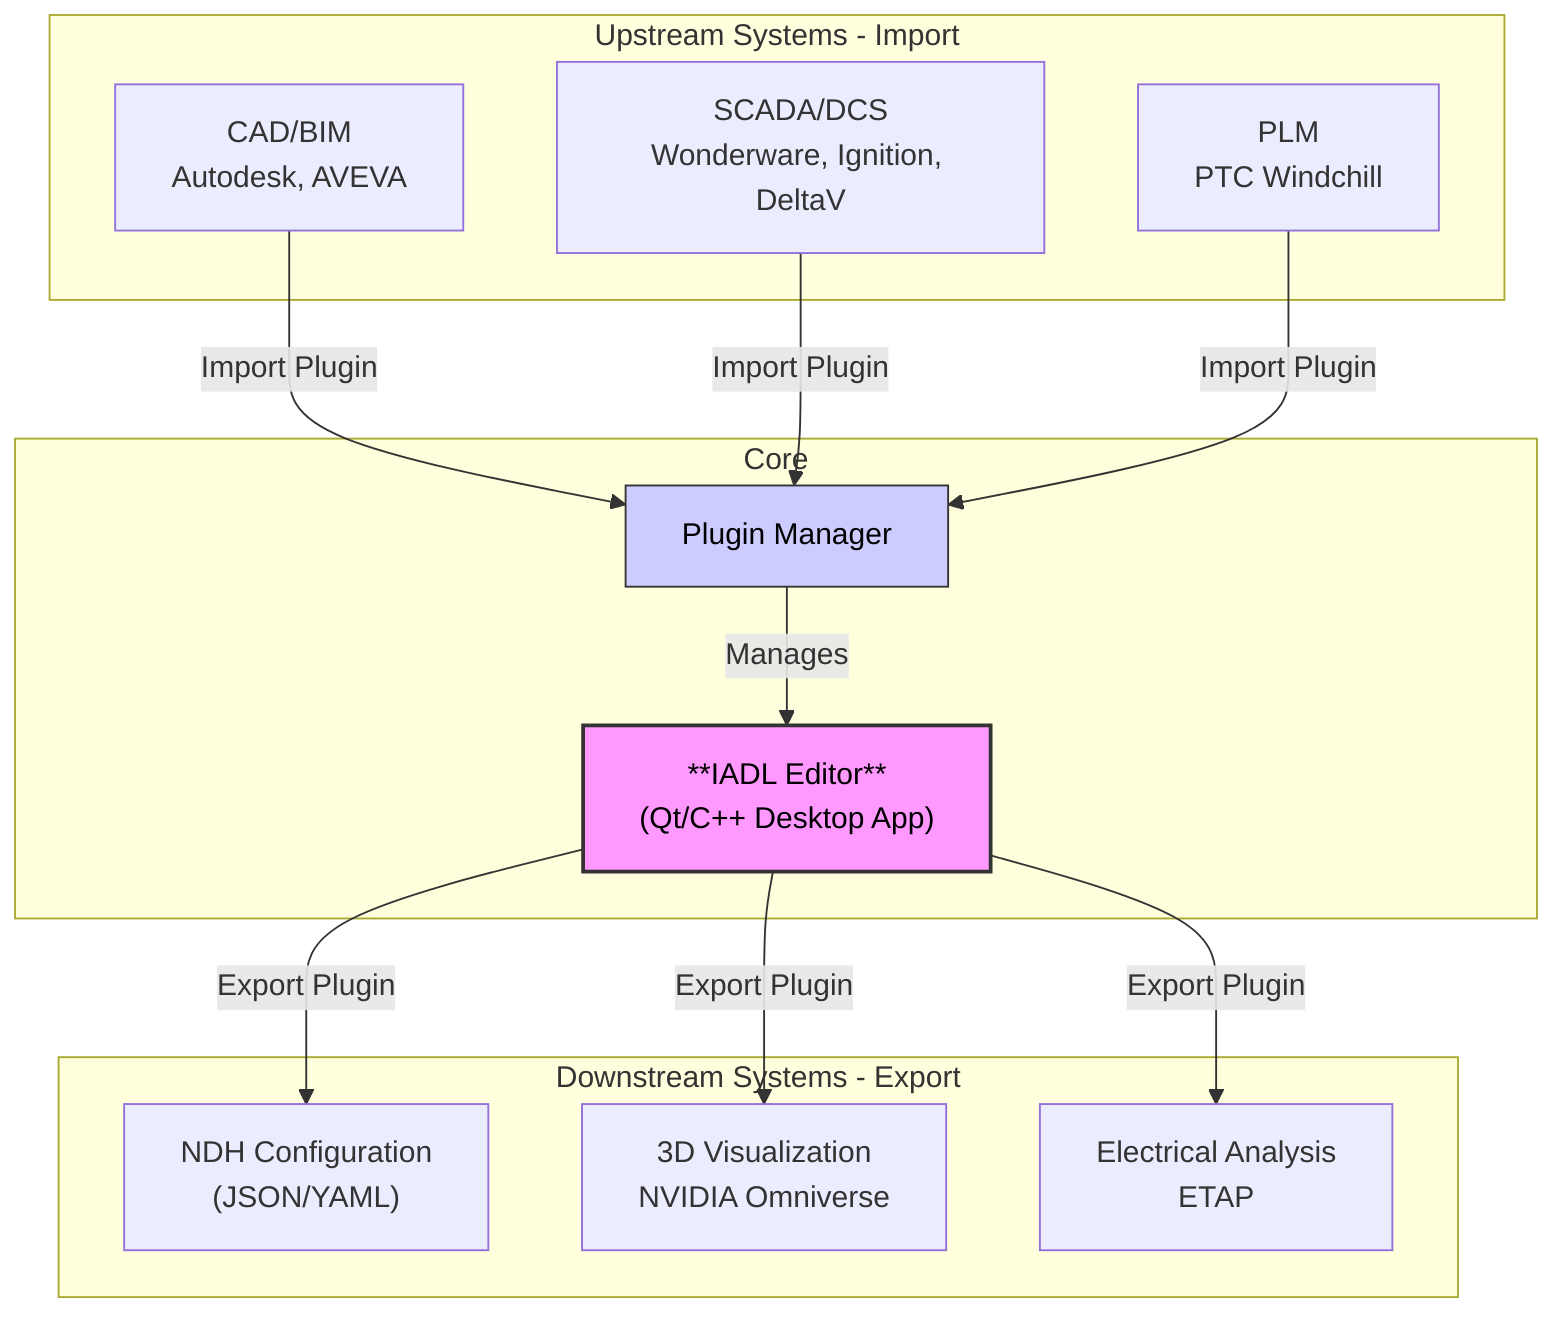 graph TD
    subgraph Upstream Systems - Import
        direction LR
        A[CAD/BIM<br/>Autodesk, AVEVA]
        B[SCADA/DCS<br/>Wonderware, Ignition, DeltaV]
        C[PLM<br/>PTC Windchill]
    end

    subgraph Downstream Systems - Export
        direction LR
        D["NDH Configuration<br/>(JSON/YAML)"]
        E[3D Visualization<br/>NVIDIA Omniverse]
        F[Electrical Analysis<br/>ETAP]
    end

    subgraph Core
        Editor["**IADL Editor**<br/>(Qt/C++ Desktop App)"]
        PluginMgr["Plugin Manager"]
    end

    A -- Import Plugin --> PluginMgr
    B -- Import Plugin --> PluginMgr
    C -- Import Plugin --> PluginMgr

    PluginMgr -- Manages --> Editor

    Editor -- Export Plugin --> D
    Editor -- Export Plugin --> E
    Editor -- Export Plugin --> F

    style Editor fill:#f9f,color:#000,stroke:#333,stroke-width:2px
    style PluginMgr fill:#ccf,color:#000,stroke:#333,stroke-width:1px